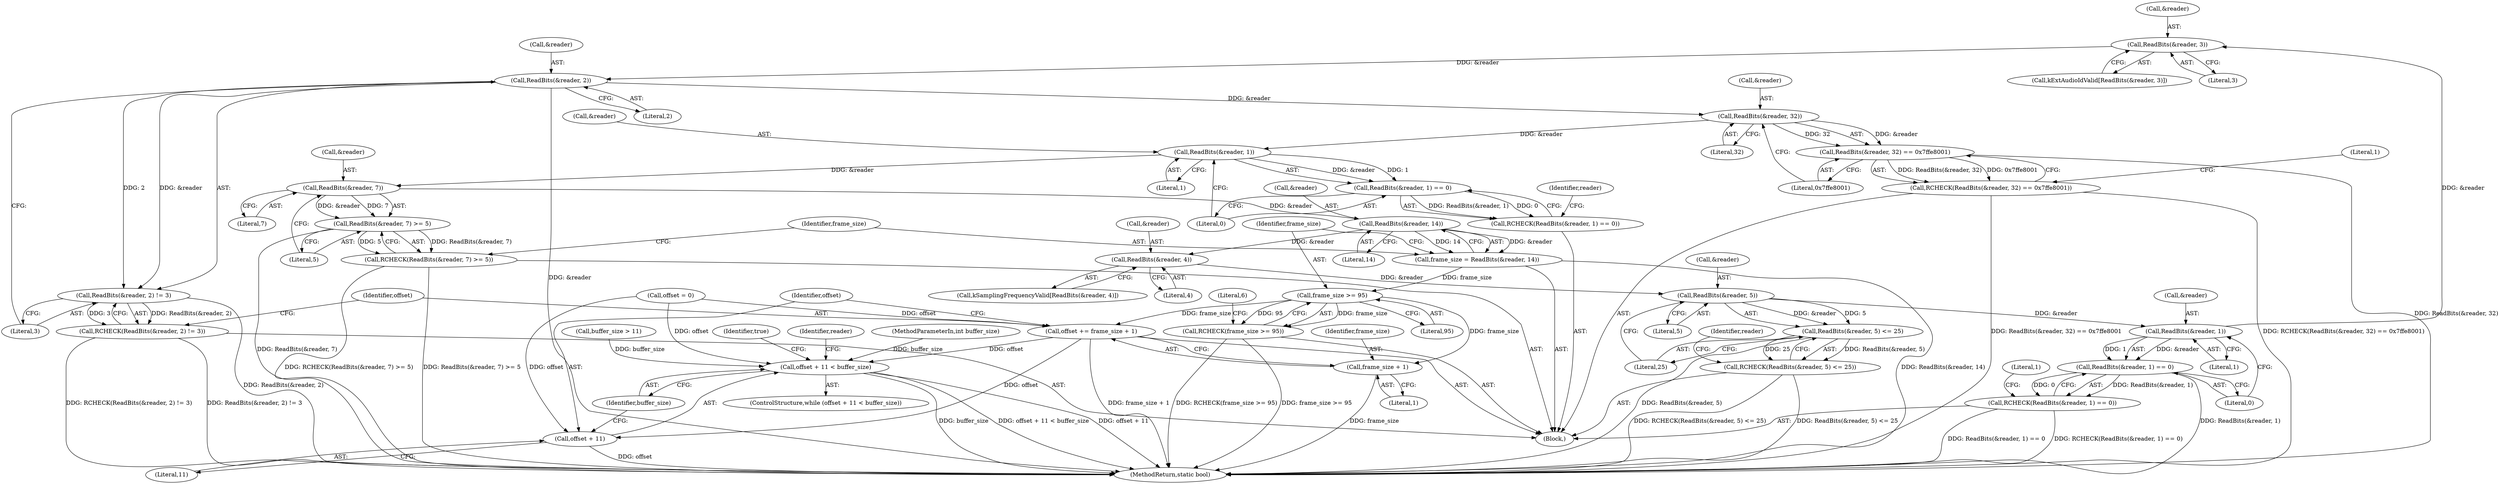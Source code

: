 digraph "1_Chrome_929f77d4173022a731ae91218ce6894d20f87f35_0@del" {
"1000191" [label="(Call,ReadBits(&reader, 3))"];
"1000175" [label="(Call,ReadBits(&reader, 1))"];
"1000168" [label="(Call,ReadBits(&reader, 5))"];
"1000162" [label="(Call,ReadBits(&reader, 4))"];
"1000149" [label="(Call,ReadBits(&reader, 14))"];
"1000141" [label="(Call,ReadBits(&reader, 7))"];
"1000134" [label="(Call,ReadBits(&reader, 1))"];
"1000123" [label="(Call,ReadBits(&reader, 32))"];
"1000201" [label="(Call,ReadBits(&reader, 2))"];
"1000191" [label="(Call,ReadBits(&reader, 3))"];
"1000122" [label="(Call,ReadBits(&reader, 32) == 0x7ffe8001)"];
"1000121" [label="(Call,RCHECK(ReadBits(&reader, 32) == 0x7ffe8001))"];
"1000133" [label="(Call,ReadBits(&reader, 1) == 0)"];
"1000132" [label="(Call,RCHECK(ReadBits(&reader, 1) == 0))"];
"1000140" [label="(Call,ReadBits(&reader, 7) >= 5)"];
"1000139" [label="(Call,RCHECK(ReadBits(&reader, 7) >= 5))"];
"1000147" [label="(Call,frame_size = ReadBits(&reader, 14))"];
"1000154" [label="(Call,frame_size >= 95)"];
"1000153" [label="(Call,RCHECK(frame_size >= 95))"];
"1000206" [label="(Call,offset += frame_size + 1)"];
"1000114" [label="(Call,offset + 11 < buffer_size)"];
"1000115" [label="(Call,offset + 11)"];
"1000208" [label="(Call,frame_size + 1)"];
"1000167" [label="(Call,ReadBits(&reader, 5) <= 25)"];
"1000166" [label="(Call,RCHECK(ReadBits(&reader, 5) <= 25))"];
"1000174" [label="(Call,ReadBits(&reader, 1) == 0)"];
"1000173" [label="(Call,RCHECK(ReadBits(&reader, 1) == 0))"];
"1000200" [label="(Call,ReadBits(&reader, 2) != 3)"];
"1000199" [label="(Call,RCHECK(ReadBits(&reader, 2) != 3))"];
"1000179" [label="(Literal,0)"];
"1000169" [label="(Call,&reader)"];
"1000127" [label="(Literal,0x7ffe8001)"];
"1000200" [label="(Call,ReadBits(&reader, 2) != 3)"];
"1000213" [label="(MethodReturn,static bool)"];
"1000126" [label="(Literal,32)"];
"1000154" [label="(Call,frame_size >= 95)"];
"1000103" [label="(MethodParameterIn,int buffer_size)"];
"1000212" [label="(Identifier,true)"];
"1000165" [label="(Literal,4)"];
"1000145" [label="(Literal,5)"];
"1000113" [label="(ControlStructure,while (offset + 11 < buffer_size))"];
"1000139" [label="(Call,RCHECK(ReadBits(&reader, 7) >= 5))"];
"1000124" [label="(Call,&reader)"];
"1000175" [label="(Call,ReadBits(&reader, 1))"];
"1000182" [label="(Literal,1)"];
"1000174" [label="(Call,ReadBits(&reader, 1) == 0)"];
"1000172" [label="(Literal,25)"];
"1000150" [label="(Call,&reader)"];
"1000143" [label="(Identifier,reader)"];
"1000171" [label="(Literal,5)"];
"1000205" [label="(Literal,3)"];
"1000156" [label="(Literal,95)"];
"1000125" [label="(Identifier,reader)"];
"1000177" [label="(Identifier,reader)"];
"1000204" [label="(Literal,2)"];
"1000202" [label="(Call,&reader)"];
"1000176" [label="(Call,&reader)"];
"1000135" [label="(Call,&reader)"];
"1000210" [label="(Literal,1)"];
"1000209" [label="(Identifier,frame_size)"];
"1000110" [label="(Call,offset = 0)"];
"1000199" [label="(Call,RCHECK(ReadBits(&reader, 2) != 3))"];
"1000163" [label="(Call,&reader)"];
"1000133" [label="(Call,ReadBits(&reader, 1) == 0)"];
"1000166" [label="(Call,RCHECK(ReadBits(&reader, 5) <= 25))"];
"1000167" [label="(Call,ReadBits(&reader, 5) <= 25)"];
"1000189" [label="(Call,kExtAudioIdValid[ReadBits(&reader, 3)])"];
"1000116" [label="(Identifier,offset)"];
"1000137" [label="(Literal,1)"];
"1000115" [label="(Call,offset + 11)"];
"1000142" [label="(Call,&reader)"];
"1000117" [label="(Literal,11)"];
"1000191" [label="(Call,ReadBits(&reader, 3))"];
"1000106" [label="(Call,buffer_size > 11)"];
"1000132" [label="(Call,RCHECK(ReadBits(&reader, 1) == 0))"];
"1000160" [label="(Call,kSamplingFrequencyValid[ReadBits(&reader, 4)])"];
"1000140" [label="(Call,ReadBits(&reader, 7) >= 5)"];
"1000134" [label="(Call,ReadBits(&reader, 1))"];
"1000119" [label="(Block,)"];
"1000207" [label="(Identifier,offset)"];
"1000138" [label="(Literal,0)"];
"1000122" [label="(Call,ReadBits(&reader, 32) == 0x7ffe8001)"];
"1000121" [label="(Call,RCHECK(ReadBits(&reader, 32) == 0x7ffe8001))"];
"1000141" [label="(Call,ReadBits(&reader, 7))"];
"1000173" [label="(Call,RCHECK(ReadBits(&reader, 1) == 0))"];
"1000178" [label="(Literal,1)"];
"1000208" [label="(Call,frame_size + 1)"];
"1000201" [label="(Call,ReadBits(&reader, 2))"];
"1000206" [label="(Call,offset += frame_size + 1)"];
"1000162" [label="(Call,ReadBits(&reader, 4))"];
"1000168" [label="(Call,ReadBits(&reader, 5))"];
"1000147" [label="(Call,frame_size = ReadBits(&reader, 14))"];
"1000118" [label="(Identifier,buffer_size)"];
"1000114" [label="(Call,offset + 11 < buffer_size)"];
"1000152" [label="(Literal,14)"];
"1000148" [label="(Identifier,frame_size)"];
"1000123" [label="(Call,ReadBits(&reader, 32))"];
"1000158" [label="(Literal,6)"];
"1000149" [label="(Call,ReadBits(&reader, 14))"];
"1000155" [label="(Identifier,frame_size)"];
"1000194" [label="(Literal,3)"];
"1000130" [label="(Literal,1)"];
"1000192" [label="(Call,&reader)"];
"1000144" [label="(Literal,7)"];
"1000153" [label="(Call,RCHECK(frame_size >= 95))"];
"1000191" -> "1000189"  [label="AST: "];
"1000191" -> "1000194"  [label="CFG: "];
"1000192" -> "1000191"  [label="AST: "];
"1000194" -> "1000191"  [label="AST: "];
"1000189" -> "1000191"  [label="CFG: "];
"1000175" -> "1000191"  [label="DDG: &reader"];
"1000191" -> "1000201"  [label="DDG: &reader"];
"1000175" -> "1000174"  [label="AST: "];
"1000175" -> "1000178"  [label="CFG: "];
"1000176" -> "1000175"  [label="AST: "];
"1000178" -> "1000175"  [label="AST: "];
"1000179" -> "1000175"  [label="CFG: "];
"1000175" -> "1000174"  [label="DDG: &reader"];
"1000175" -> "1000174"  [label="DDG: 1"];
"1000168" -> "1000175"  [label="DDG: &reader"];
"1000168" -> "1000167"  [label="AST: "];
"1000168" -> "1000171"  [label="CFG: "];
"1000169" -> "1000168"  [label="AST: "];
"1000171" -> "1000168"  [label="AST: "];
"1000172" -> "1000168"  [label="CFG: "];
"1000168" -> "1000167"  [label="DDG: &reader"];
"1000168" -> "1000167"  [label="DDG: 5"];
"1000162" -> "1000168"  [label="DDG: &reader"];
"1000162" -> "1000160"  [label="AST: "];
"1000162" -> "1000165"  [label="CFG: "];
"1000163" -> "1000162"  [label="AST: "];
"1000165" -> "1000162"  [label="AST: "];
"1000160" -> "1000162"  [label="CFG: "];
"1000149" -> "1000162"  [label="DDG: &reader"];
"1000149" -> "1000147"  [label="AST: "];
"1000149" -> "1000152"  [label="CFG: "];
"1000150" -> "1000149"  [label="AST: "];
"1000152" -> "1000149"  [label="AST: "];
"1000147" -> "1000149"  [label="CFG: "];
"1000149" -> "1000147"  [label="DDG: &reader"];
"1000149" -> "1000147"  [label="DDG: 14"];
"1000141" -> "1000149"  [label="DDG: &reader"];
"1000141" -> "1000140"  [label="AST: "];
"1000141" -> "1000144"  [label="CFG: "];
"1000142" -> "1000141"  [label="AST: "];
"1000144" -> "1000141"  [label="AST: "];
"1000145" -> "1000141"  [label="CFG: "];
"1000141" -> "1000140"  [label="DDG: &reader"];
"1000141" -> "1000140"  [label="DDG: 7"];
"1000134" -> "1000141"  [label="DDG: &reader"];
"1000134" -> "1000133"  [label="AST: "];
"1000134" -> "1000137"  [label="CFG: "];
"1000135" -> "1000134"  [label="AST: "];
"1000137" -> "1000134"  [label="AST: "];
"1000138" -> "1000134"  [label="CFG: "];
"1000134" -> "1000133"  [label="DDG: &reader"];
"1000134" -> "1000133"  [label="DDG: 1"];
"1000123" -> "1000134"  [label="DDG: &reader"];
"1000123" -> "1000122"  [label="AST: "];
"1000123" -> "1000126"  [label="CFG: "];
"1000124" -> "1000123"  [label="AST: "];
"1000126" -> "1000123"  [label="AST: "];
"1000127" -> "1000123"  [label="CFG: "];
"1000123" -> "1000122"  [label="DDG: &reader"];
"1000123" -> "1000122"  [label="DDG: 32"];
"1000201" -> "1000123"  [label="DDG: &reader"];
"1000201" -> "1000200"  [label="AST: "];
"1000201" -> "1000204"  [label="CFG: "];
"1000202" -> "1000201"  [label="AST: "];
"1000204" -> "1000201"  [label="AST: "];
"1000205" -> "1000201"  [label="CFG: "];
"1000201" -> "1000213"  [label="DDG: &reader"];
"1000201" -> "1000200"  [label="DDG: &reader"];
"1000201" -> "1000200"  [label="DDG: 2"];
"1000122" -> "1000121"  [label="AST: "];
"1000122" -> "1000127"  [label="CFG: "];
"1000127" -> "1000122"  [label="AST: "];
"1000121" -> "1000122"  [label="CFG: "];
"1000122" -> "1000213"  [label="DDG: ReadBits(&reader, 32)"];
"1000122" -> "1000121"  [label="DDG: ReadBits(&reader, 32)"];
"1000122" -> "1000121"  [label="DDG: 0x7ffe8001"];
"1000121" -> "1000119"  [label="AST: "];
"1000130" -> "1000121"  [label="CFG: "];
"1000121" -> "1000213"  [label="DDG: ReadBits(&reader, 32) == 0x7ffe8001"];
"1000121" -> "1000213"  [label="DDG: RCHECK(ReadBits(&reader, 32) == 0x7ffe8001)"];
"1000133" -> "1000132"  [label="AST: "];
"1000133" -> "1000138"  [label="CFG: "];
"1000138" -> "1000133"  [label="AST: "];
"1000132" -> "1000133"  [label="CFG: "];
"1000133" -> "1000132"  [label="DDG: ReadBits(&reader, 1)"];
"1000133" -> "1000132"  [label="DDG: 0"];
"1000132" -> "1000119"  [label="AST: "];
"1000143" -> "1000132"  [label="CFG: "];
"1000140" -> "1000139"  [label="AST: "];
"1000140" -> "1000145"  [label="CFG: "];
"1000145" -> "1000140"  [label="AST: "];
"1000139" -> "1000140"  [label="CFG: "];
"1000140" -> "1000213"  [label="DDG: ReadBits(&reader, 7)"];
"1000140" -> "1000139"  [label="DDG: ReadBits(&reader, 7)"];
"1000140" -> "1000139"  [label="DDG: 5"];
"1000139" -> "1000119"  [label="AST: "];
"1000148" -> "1000139"  [label="CFG: "];
"1000139" -> "1000213"  [label="DDG: RCHECK(ReadBits(&reader, 7) >= 5)"];
"1000139" -> "1000213"  [label="DDG: ReadBits(&reader, 7) >= 5"];
"1000147" -> "1000119"  [label="AST: "];
"1000148" -> "1000147"  [label="AST: "];
"1000155" -> "1000147"  [label="CFG: "];
"1000147" -> "1000213"  [label="DDG: ReadBits(&reader, 14)"];
"1000147" -> "1000154"  [label="DDG: frame_size"];
"1000154" -> "1000153"  [label="AST: "];
"1000154" -> "1000156"  [label="CFG: "];
"1000155" -> "1000154"  [label="AST: "];
"1000156" -> "1000154"  [label="AST: "];
"1000153" -> "1000154"  [label="CFG: "];
"1000154" -> "1000153"  [label="DDG: frame_size"];
"1000154" -> "1000153"  [label="DDG: 95"];
"1000154" -> "1000206"  [label="DDG: frame_size"];
"1000154" -> "1000208"  [label="DDG: frame_size"];
"1000153" -> "1000119"  [label="AST: "];
"1000158" -> "1000153"  [label="CFG: "];
"1000153" -> "1000213"  [label="DDG: RCHECK(frame_size >= 95)"];
"1000153" -> "1000213"  [label="DDG: frame_size >= 95"];
"1000206" -> "1000119"  [label="AST: "];
"1000206" -> "1000208"  [label="CFG: "];
"1000207" -> "1000206"  [label="AST: "];
"1000208" -> "1000206"  [label="AST: "];
"1000116" -> "1000206"  [label="CFG: "];
"1000206" -> "1000213"  [label="DDG: frame_size + 1"];
"1000206" -> "1000114"  [label="DDG: offset"];
"1000206" -> "1000115"  [label="DDG: offset"];
"1000110" -> "1000206"  [label="DDG: offset"];
"1000114" -> "1000113"  [label="AST: "];
"1000114" -> "1000118"  [label="CFG: "];
"1000115" -> "1000114"  [label="AST: "];
"1000118" -> "1000114"  [label="AST: "];
"1000125" -> "1000114"  [label="CFG: "];
"1000212" -> "1000114"  [label="CFG: "];
"1000114" -> "1000213"  [label="DDG: buffer_size"];
"1000114" -> "1000213"  [label="DDG: offset + 11 < buffer_size"];
"1000114" -> "1000213"  [label="DDG: offset + 11"];
"1000110" -> "1000114"  [label="DDG: offset"];
"1000106" -> "1000114"  [label="DDG: buffer_size"];
"1000103" -> "1000114"  [label="DDG: buffer_size"];
"1000115" -> "1000117"  [label="CFG: "];
"1000116" -> "1000115"  [label="AST: "];
"1000117" -> "1000115"  [label="AST: "];
"1000118" -> "1000115"  [label="CFG: "];
"1000115" -> "1000213"  [label="DDG: offset"];
"1000110" -> "1000115"  [label="DDG: offset"];
"1000208" -> "1000210"  [label="CFG: "];
"1000209" -> "1000208"  [label="AST: "];
"1000210" -> "1000208"  [label="AST: "];
"1000208" -> "1000213"  [label="DDG: frame_size"];
"1000167" -> "1000166"  [label="AST: "];
"1000167" -> "1000172"  [label="CFG: "];
"1000172" -> "1000167"  [label="AST: "];
"1000166" -> "1000167"  [label="CFG: "];
"1000167" -> "1000213"  [label="DDG: ReadBits(&reader, 5)"];
"1000167" -> "1000166"  [label="DDG: ReadBits(&reader, 5)"];
"1000167" -> "1000166"  [label="DDG: 25"];
"1000166" -> "1000119"  [label="AST: "];
"1000177" -> "1000166"  [label="CFG: "];
"1000166" -> "1000213"  [label="DDG: RCHECK(ReadBits(&reader, 5) <= 25)"];
"1000166" -> "1000213"  [label="DDG: ReadBits(&reader, 5) <= 25"];
"1000174" -> "1000173"  [label="AST: "];
"1000174" -> "1000179"  [label="CFG: "];
"1000179" -> "1000174"  [label="AST: "];
"1000173" -> "1000174"  [label="CFG: "];
"1000174" -> "1000213"  [label="DDG: ReadBits(&reader, 1)"];
"1000174" -> "1000173"  [label="DDG: ReadBits(&reader, 1)"];
"1000174" -> "1000173"  [label="DDG: 0"];
"1000173" -> "1000119"  [label="AST: "];
"1000182" -> "1000173"  [label="CFG: "];
"1000173" -> "1000213"  [label="DDG: RCHECK(ReadBits(&reader, 1) == 0)"];
"1000173" -> "1000213"  [label="DDG: ReadBits(&reader, 1) == 0"];
"1000200" -> "1000199"  [label="AST: "];
"1000200" -> "1000205"  [label="CFG: "];
"1000205" -> "1000200"  [label="AST: "];
"1000199" -> "1000200"  [label="CFG: "];
"1000200" -> "1000213"  [label="DDG: ReadBits(&reader, 2)"];
"1000200" -> "1000199"  [label="DDG: ReadBits(&reader, 2)"];
"1000200" -> "1000199"  [label="DDG: 3"];
"1000199" -> "1000119"  [label="AST: "];
"1000207" -> "1000199"  [label="CFG: "];
"1000199" -> "1000213"  [label="DDG: RCHECK(ReadBits(&reader, 2) != 3)"];
"1000199" -> "1000213"  [label="DDG: ReadBits(&reader, 2) != 3"];
}
